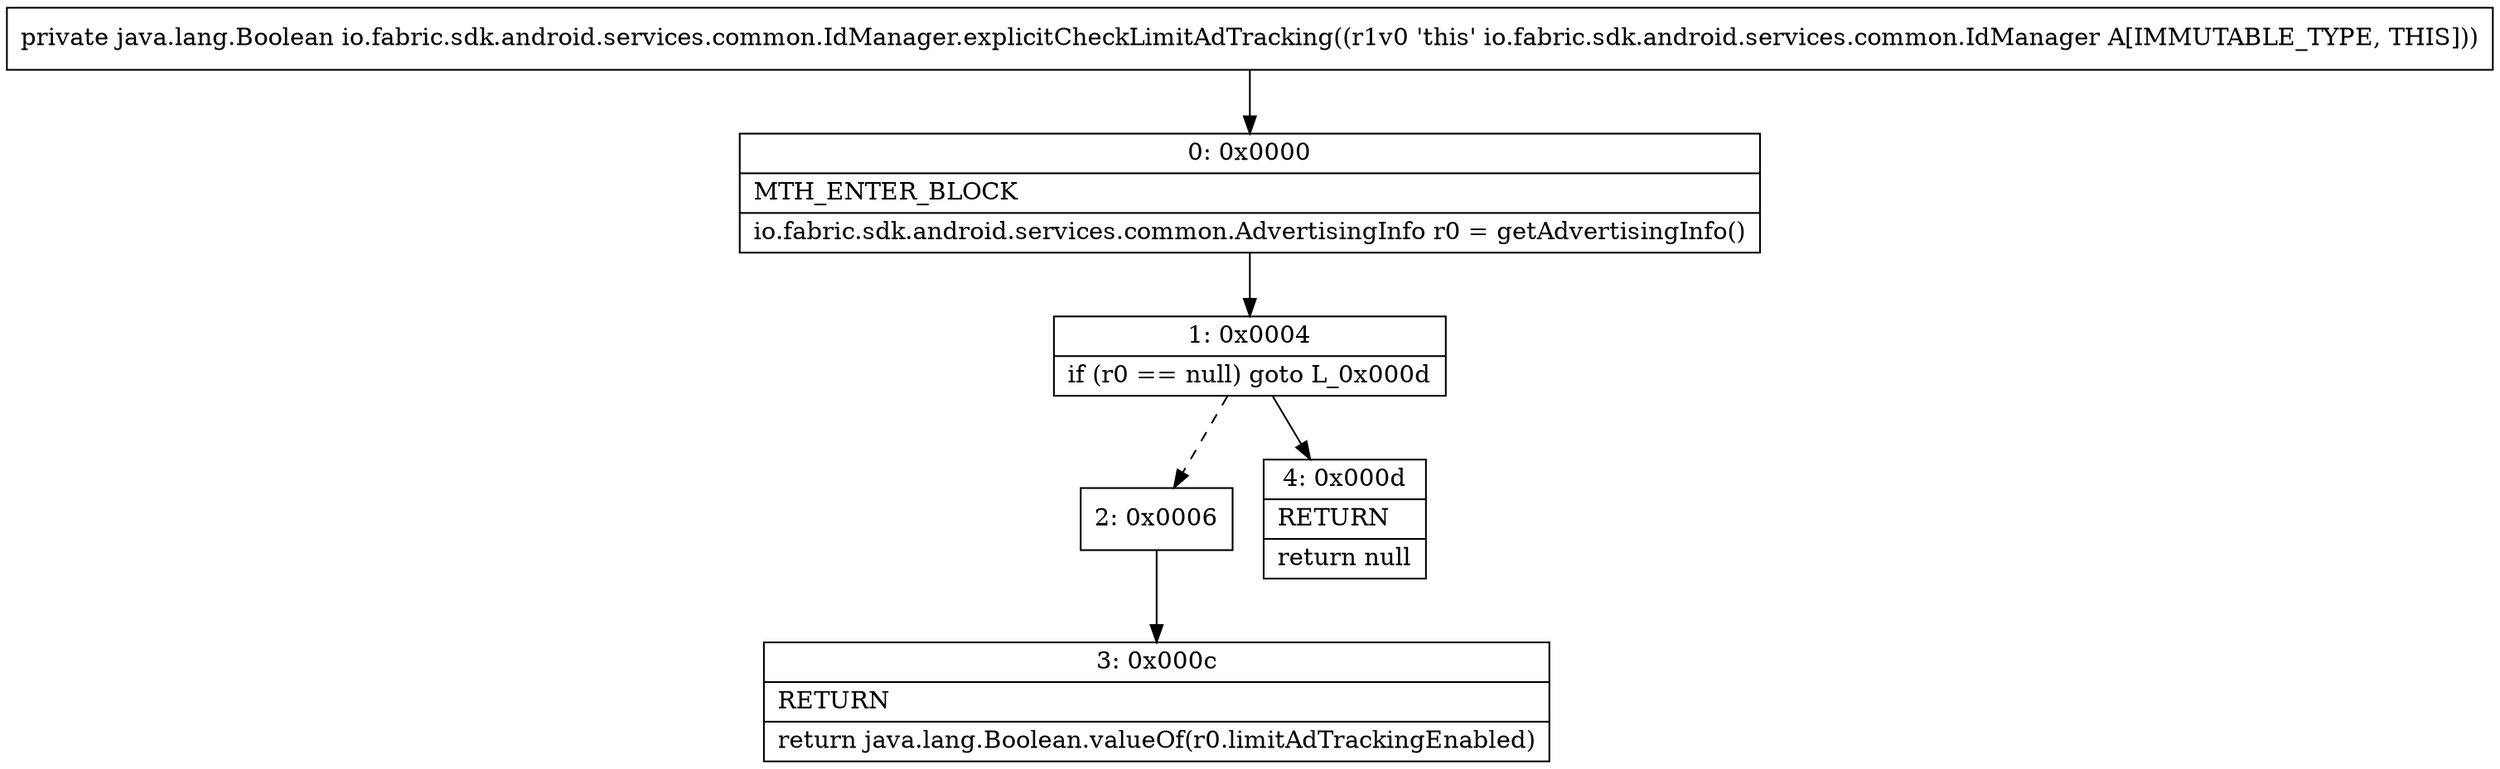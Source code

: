 digraph "CFG forio.fabric.sdk.android.services.common.IdManager.explicitCheckLimitAdTracking()Ljava\/lang\/Boolean;" {
Node_0 [shape=record,label="{0\:\ 0x0000|MTH_ENTER_BLOCK\l|io.fabric.sdk.android.services.common.AdvertisingInfo r0 = getAdvertisingInfo()\l}"];
Node_1 [shape=record,label="{1\:\ 0x0004|if (r0 == null) goto L_0x000d\l}"];
Node_2 [shape=record,label="{2\:\ 0x0006}"];
Node_3 [shape=record,label="{3\:\ 0x000c|RETURN\l|return java.lang.Boolean.valueOf(r0.limitAdTrackingEnabled)\l}"];
Node_4 [shape=record,label="{4\:\ 0x000d|RETURN\l|return null\l}"];
MethodNode[shape=record,label="{private java.lang.Boolean io.fabric.sdk.android.services.common.IdManager.explicitCheckLimitAdTracking((r1v0 'this' io.fabric.sdk.android.services.common.IdManager A[IMMUTABLE_TYPE, THIS])) }"];
MethodNode -> Node_0;
Node_0 -> Node_1;
Node_1 -> Node_2[style=dashed];
Node_1 -> Node_4;
Node_2 -> Node_3;
}

